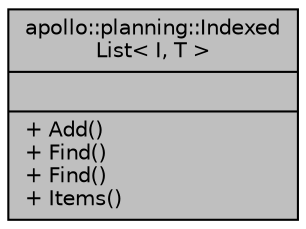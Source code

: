 digraph "apollo::planning::IndexedList&lt; I, T &gt;"
{
  edge [fontname="Helvetica",fontsize="10",labelfontname="Helvetica",labelfontsize="10"];
  node [fontname="Helvetica",fontsize="10",shape=record];
  Node1 [label="{apollo::planning::Indexed\lList\< I, T \>\n||+ Add()\l+ Find()\l+ Find()\l+ Items()\l}",height=0.2,width=0.4,color="black", fillcolor="grey75", style="filled" fontcolor="black"];
}
